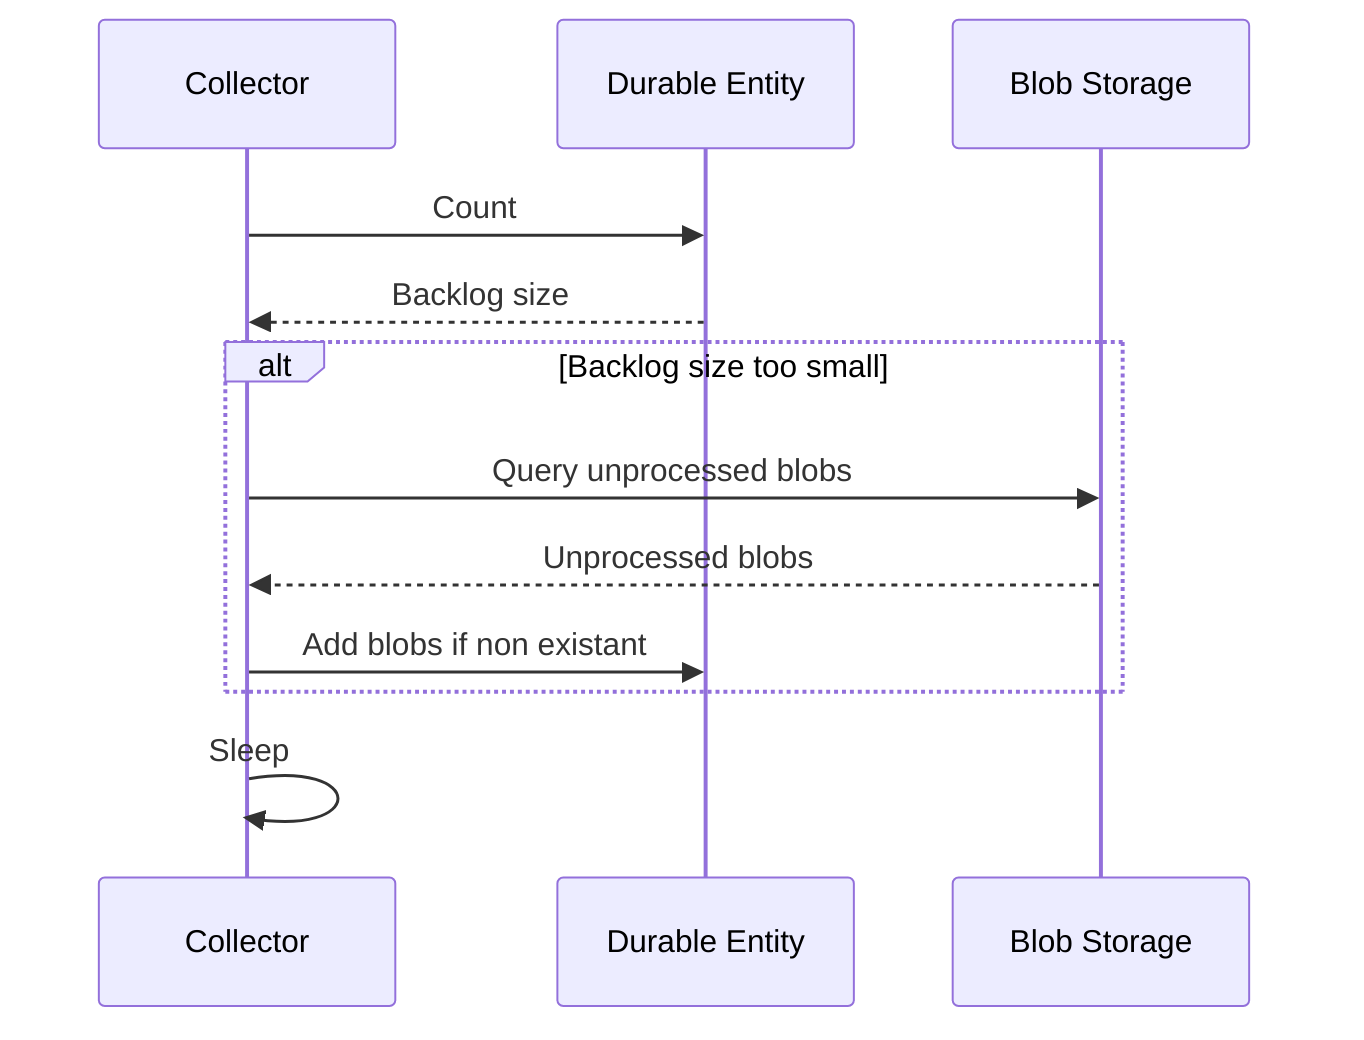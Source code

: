sequenceDiagram
    Collector->>Durable Entity: Count
    Durable Entity-->>Collector: Backlog size
    alt Backlog size too small
        Collector->>Blob Storage: Query unprocessed blobs
        Blob Storage-->>Collector: Unprocessed blobs
        Collector->>Durable Entity: Add blobs if non existant
    end
    Collector->>Collector: Sleep